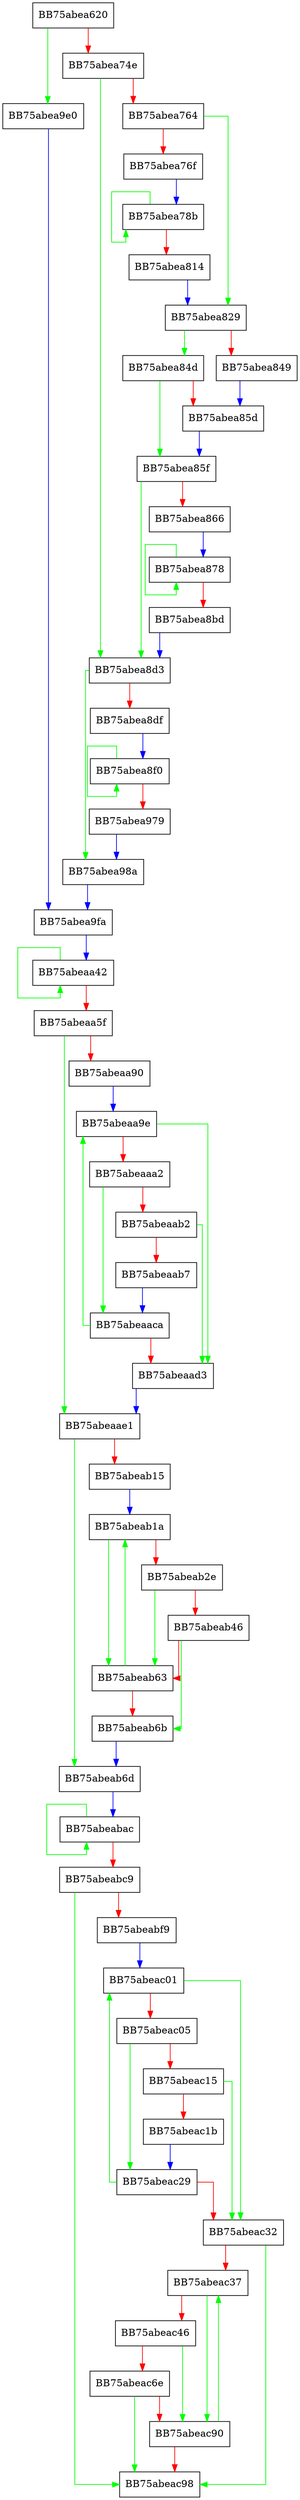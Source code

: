 digraph ZSTD_RowFindBestMatch_dictMatchState_4_5 {
  node [shape="box"];
  graph [splines=ortho];
  BB75abea620 -> BB75abea9e0 [color="green"];
  BB75abea620 -> BB75abea74e [color="red"];
  BB75abea74e -> BB75abea8d3 [color="green"];
  BB75abea74e -> BB75abea764 [color="red"];
  BB75abea764 -> BB75abea829 [color="green"];
  BB75abea764 -> BB75abea76f [color="red"];
  BB75abea76f -> BB75abea78b [color="blue"];
  BB75abea78b -> BB75abea78b [color="green"];
  BB75abea78b -> BB75abea814 [color="red"];
  BB75abea814 -> BB75abea829 [color="blue"];
  BB75abea829 -> BB75abea84d [color="green"];
  BB75abea829 -> BB75abea849 [color="red"];
  BB75abea849 -> BB75abea85d [color="blue"];
  BB75abea84d -> BB75abea85f [color="green"];
  BB75abea84d -> BB75abea85d [color="red"];
  BB75abea85d -> BB75abea85f [color="blue"];
  BB75abea85f -> BB75abea8d3 [color="green"];
  BB75abea85f -> BB75abea866 [color="red"];
  BB75abea866 -> BB75abea878 [color="blue"];
  BB75abea878 -> BB75abea878 [color="green"];
  BB75abea878 -> BB75abea8bd [color="red"];
  BB75abea8bd -> BB75abea8d3 [color="blue"];
  BB75abea8d3 -> BB75abea98a [color="green"];
  BB75abea8d3 -> BB75abea8df [color="red"];
  BB75abea8df -> BB75abea8f0 [color="blue"];
  BB75abea8f0 -> BB75abea8f0 [color="green"];
  BB75abea8f0 -> BB75abea979 [color="red"];
  BB75abea979 -> BB75abea98a [color="blue"];
  BB75abea98a -> BB75abea9fa [color="blue"];
  BB75abea9e0 -> BB75abea9fa [color="blue"];
  BB75abea9fa -> BB75abeaa42 [color="blue"];
  BB75abeaa42 -> BB75abeaa42 [color="green"];
  BB75abeaa42 -> BB75abeaa5f [color="red"];
  BB75abeaa5f -> BB75abeaae1 [color="green"];
  BB75abeaa5f -> BB75abeaa90 [color="red"];
  BB75abeaa90 -> BB75abeaa9e [color="blue"];
  BB75abeaa9e -> BB75abeaad3 [color="green"];
  BB75abeaa9e -> BB75abeaaa2 [color="red"];
  BB75abeaaa2 -> BB75abeaaca [color="green"];
  BB75abeaaa2 -> BB75abeaab2 [color="red"];
  BB75abeaab2 -> BB75abeaad3 [color="green"];
  BB75abeaab2 -> BB75abeaab7 [color="red"];
  BB75abeaab7 -> BB75abeaaca [color="blue"];
  BB75abeaaca -> BB75abeaa9e [color="green"];
  BB75abeaaca -> BB75abeaad3 [color="red"];
  BB75abeaad3 -> BB75abeaae1 [color="blue"];
  BB75abeaae1 -> BB75abeab6d [color="green"];
  BB75abeaae1 -> BB75abeab15 [color="red"];
  BB75abeab15 -> BB75abeab1a [color="blue"];
  BB75abeab1a -> BB75abeab63 [color="green"];
  BB75abeab1a -> BB75abeab2e [color="red"];
  BB75abeab2e -> BB75abeab63 [color="green"];
  BB75abeab2e -> BB75abeab46 [color="red"];
  BB75abeab46 -> BB75abeab6b [color="green"];
  BB75abeab46 -> BB75abeab63 [color="red"];
  BB75abeab63 -> BB75abeab1a [color="green"];
  BB75abeab63 -> BB75abeab6b [color="red"];
  BB75abeab6b -> BB75abeab6d [color="blue"];
  BB75abeab6d -> BB75abeabac [color="blue"];
  BB75abeabac -> BB75abeabac [color="green"];
  BB75abeabac -> BB75abeabc9 [color="red"];
  BB75abeabc9 -> BB75abeac98 [color="green"];
  BB75abeabc9 -> BB75abeabf9 [color="red"];
  BB75abeabf9 -> BB75abeac01 [color="blue"];
  BB75abeac01 -> BB75abeac32 [color="green"];
  BB75abeac01 -> BB75abeac05 [color="red"];
  BB75abeac05 -> BB75abeac29 [color="green"];
  BB75abeac05 -> BB75abeac15 [color="red"];
  BB75abeac15 -> BB75abeac32 [color="green"];
  BB75abeac15 -> BB75abeac1b [color="red"];
  BB75abeac1b -> BB75abeac29 [color="blue"];
  BB75abeac29 -> BB75abeac01 [color="green"];
  BB75abeac29 -> BB75abeac32 [color="red"];
  BB75abeac32 -> BB75abeac98 [color="green"];
  BB75abeac32 -> BB75abeac37 [color="red"];
  BB75abeac37 -> BB75abeac90 [color="green"];
  BB75abeac37 -> BB75abeac46 [color="red"];
  BB75abeac46 -> BB75abeac90 [color="green"];
  BB75abeac46 -> BB75abeac6e [color="red"];
  BB75abeac6e -> BB75abeac98 [color="green"];
  BB75abeac6e -> BB75abeac90 [color="red"];
  BB75abeac90 -> BB75abeac37 [color="green"];
  BB75abeac90 -> BB75abeac98 [color="red"];
}